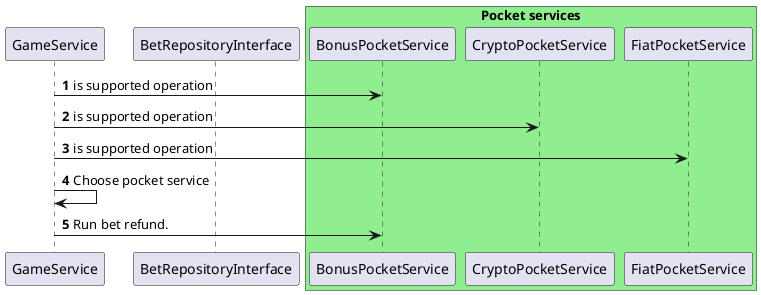 @startuml
'https://plantuml.com/sequence-diagram

autonumber
participant GameService as gs
participant BetRepositoryInterface
box "Pocket services" #LightGreen
    participant BonusPocketService
    participant CryptoPocketService
    participant FiatPocketService
end box

gs -> BonusPocketService: is supported operation
gs -> CryptoPocketService: is supported operation
gs -> FiatPocketService: is supported operation
gs -> gs: Choose pocket service
gs -> BonusPocketService: Run bet refund.

@enduml